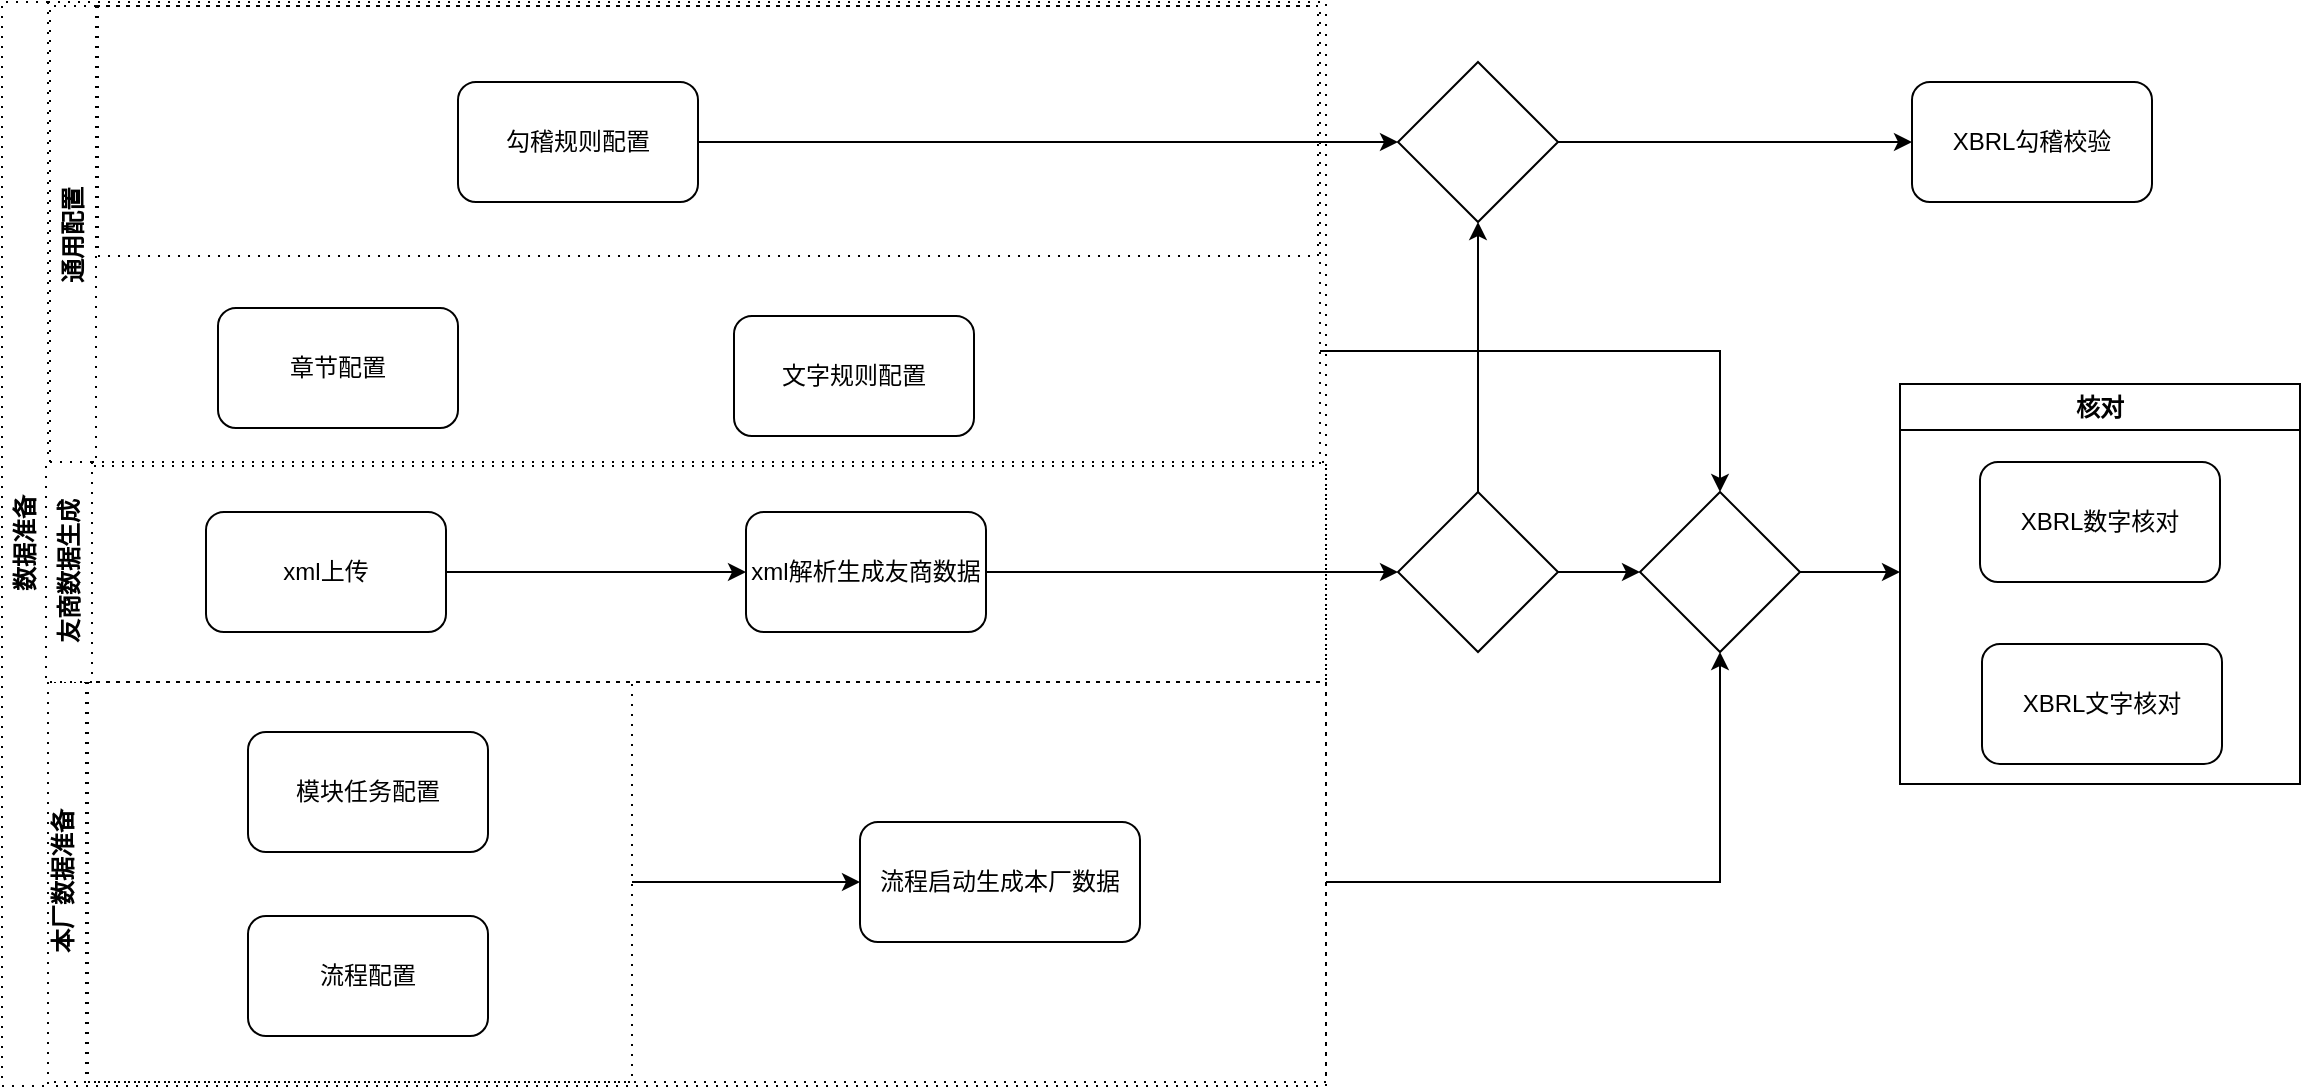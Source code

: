 <mxfile version="20.6.0" type="github">
  <diagram id="prtHgNgQTEPvFCAcTncT" name="Page-1">
    <mxGraphModel dx="1422" dy="786" grid="0" gridSize="10" guides="1" tooltips="1" connect="1" arrows="1" fold="1" page="1" pageScale="1" pageWidth="827" pageHeight="1169" math="0" shadow="0">
      <root>
        <mxCell id="0" />
        <mxCell id="1" parent="0" />
        <mxCell id="cc9nFWCGJF7RGaZk1ZOp-77" style="edgeStyle=orthogonalEdgeStyle;rounded=0;orthogonalLoop=1;jettySize=auto;html=1;entryX=0.5;entryY=0;entryDx=0;entryDy=0;exitX=1;exitY=0.75;exitDx=0;exitDy=0;" edge="1" parent="1" source="cc9nFWCGJF7RGaZk1ZOp-99" target="cc9nFWCGJF7RGaZk1ZOp-68">
          <mxGeometry relative="1" as="geometry">
            <mxPoint x="866" y="736" as="sourcePoint" />
          </mxGeometry>
        </mxCell>
        <mxCell id="cc9nFWCGJF7RGaZk1ZOp-53" value="本厂数据准备" style="swimlane;horizontal=0;whiteSpace=wrap;html=1;dashed=1;dashPattern=1 4;" vertex="1" parent="1">
          <mxGeometry x="94" y="400" width="643" height="200" as="geometry" />
        </mxCell>
        <mxCell id="cc9nFWCGJF7RGaZk1ZOp-65" value="流程启动生成本厂数据" style="rounded=1;whiteSpace=wrap;html=1;" vertex="1" parent="cc9nFWCGJF7RGaZk1ZOp-53">
          <mxGeometry x="410" y="70" width="140" height="60" as="geometry" />
        </mxCell>
        <mxCell id="cc9nFWCGJF7RGaZk1ZOp-74" style="edgeStyle=orthogonalEdgeStyle;rounded=0;orthogonalLoop=1;jettySize=auto;html=1;entryX=0.5;entryY=1;entryDx=0;entryDy=0;exitX=1;exitY=0.5;exitDx=0;exitDy=0;" edge="1" parent="1" source="cc9nFWCGJF7RGaZk1ZOp-53" target="cc9nFWCGJF7RGaZk1ZOp-68">
          <mxGeometry relative="1" as="geometry" />
        </mxCell>
        <mxCell id="cc9nFWCGJF7RGaZk1ZOp-83" style="edgeStyle=orthogonalEdgeStyle;rounded=0;orthogonalLoop=1;jettySize=auto;html=1;" edge="1" parent="1" source="cc9nFWCGJF7RGaZk1ZOp-68">
          <mxGeometry relative="1" as="geometry">
            <mxPoint x="1024" y="345" as="targetPoint" />
          </mxGeometry>
        </mxCell>
        <mxCell id="cc9nFWCGJF7RGaZk1ZOp-68" value="" style="rhombus;whiteSpace=wrap;html=1;" vertex="1" parent="1">
          <mxGeometry x="894" y="305" width="80" height="80" as="geometry" />
        </mxCell>
        <mxCell id="cc9nFWCGJF7RGaZk1ZOp-85" style="edgeStyle=orthogonalEdgeStyle;rounded=0;orthogonalLoop=1;jettySize=auto;html=1;entryX=0;entryY=0.5;entryDx=0;entryDy=0;" edge="1" parent="1" source="cc9nFWCGJF7RGaZk1ZOp-69" target="cc9nFWCGJF7RGaZk1ZOp-84">
          <mxGeometry relative="1" as="geometry" />
        </mxCell>
        <mxCell id="cc9nFWCGJF7RGaZk1ZOp-103" style="edgeStyle=orthogonalEdgeStyle;rounded=0;orthogonalLoop=1;jettySize=auto;html=1;" edge="1" parent="1" source="cc9nFWCGJF7RGaZk1ZOp-102" target="cc9nFWCGJF7RGaZk1ZOp-69">
          <mxGeometry relative="1" as="geometry" />
        </mxCell>
        <mxCell id="cc9nFWCGJF7RGaZk1ZOp-69" value="" style="rhombus;whiteSpace=wrap;html=1;" vertex="1" parent="1">
          <mxGeometry x="773" y="90" width="80" height="80" as="geometry" />
        </mxCell>
        <mxCell id="cc9nFWCGJF7RGaZk1ZOp-84" value="XBRL勾稽校验" style="rounded=1;whiteSpace=wrap;html=1;" vertex="1" parent="1">
          <mxGeometry x="1030" y="100" width="120" height="60" as="geometry" />
        </mxCell>
        <mxCell id="cc9nFWCGJF7RGaZk1ZOp-86" value="核对" style="swimlane;whiteSpace=wrap;html=1;" vertex="1" parent="1">
          <mxGeometry x="1024" y="251" width="200" height="200" as="geometry" />
        </mxCell>
        <mxCell id="cc9nFWCGJF7RGaZk1ZOp-87" value="XBRL数字核对" style="rounded=1;whiteSpace=wrap;html=1;" vertex="1" parent="cc9nFWCGJF7RGaZk1ZOp-86">
          <mxGeometry x="40" y="39" width="120" height="60" as="geometry" />
        </mxCell>
        <mxCell id="cc9nFWCGJF7RGaZk1ZOp-88" value="XBRL文字核对" style="rounded=1;whiteSpace=wrap;html=1;" vertex="1" parent="cc9nFWCGJF7RGaZk1ZOp-86">
          <mxGeometry x="41" y="130" width="120" height="60" as="geometry" />
        </mxCell>
        <mxCell id="cc9nFWCGJF7RGaZk1ZOp-93" value="数据准备" style="swimlane;horizontal=0;whiteSpace=wrap;html=1;dashed=1;dashPattern=1 4;" vertex="1" parent="1">
          <mxGeometry x="75" y="60" width="662" height="542" as="geometry" />
        </mxCell>
        <mxCell id="cc9nFWCGJF7RGaZk1ZOp-94" value="" style="swimlane;startSize=0;dashed=1;dashPattern=1 4;" vertex="1" parent="cc9nFWCGJF7RGaZk1ZOp-93">
          <mxGeometry x="43" y="340" width="272" height="200" as="geometry" />
        </mxCell>
        <mxCell id="cc9nFWCGJF7RGaZk1ZOp-95" value="模块任务配置" style="rounded=1;whiteSpace=wrap;html=1;" vertex="1" parent="cc9nFWCGJF7RGaZk1ZOp-94">
          <mxGeometry x="80" y="25" width="120" height="60" as="geometry" />
        </mxCell>
        <mxCell id="cc9nFWCGJF7RGaZk1ZOp-96" value="流程配置" style="rounded=1;whiteSpace=wrap;html=1;" vertex="1" parent="cc9nFWCGJF7RGaZk1ZOp-94">
          <mxGeometry x="80" y="117" width="120" height="60" as="geometry" />
        </mxCell>
        <mxCell id="cc9nFWCGJF7RGaZk1ZOp-99" value="通用配置" style="swimlane;horizontal=0;whiteSpace=wrap;html=1;dashed=1;dashPattern=1 4;" vertex="1" parent="cc9nFWCGJF7RGaZk1ZOp-93">
          <mxGeometry x="24" y="2" width="635" height="230" as="geometry" />
        </mxCell>
        <mxCell id="cc9nFWCGJF7RGaZk1ZOp-100" value="" style="swimlane;startSize=0;dashed=1;dashPattern=1 4;" vertex="1" parent="cc9nFWCGJF7RGaZk1ZOp-99">
          <mxGeometry x="24" width="610" height="125" as="geometry" />
        </mxCell>
        <mxCell id="cc9nFWCGJF7RGaZk1ZOp-54" value="勾稽规则配置" style="rounded=1;whiteSpace=wrap;html=1;" vertex="1" parent="cc9nFWCGJF7RGaZk1ZOp-100">
          <mxGeometry x="180" y="38" width="120" height="60" as="geometry" />
        </mxCell>
        <mxCell id="cc9nFWCGJF7RGaZk1ZOp-55" value="章节配置" style="rounded=1;whiteSpace=wrap;html=1;" vertex="1" parent="cc9nFWCGJF7RGaZk1ZOp-99">
          <mxGeometry x="84" y="151" width="120" height="60" as="geometry" />
        </mxCell>
        <mxCell id="cc9nFWCGJF7RGaZk1ZOp-58" value="文字规则配置" style="rounded=1;whiteSpace=wrap;html=1;" vertex="1" parent="cc9nFWCGJF7RGaZk1ZOp-99">
          <mxGeometry x="342" y="155" width="120" height="60" as="geometry" />
        </mxCell>
        <mxCell id="cc9nFWCGJF7RGaZk1ZOp-36" value="友商数据生成" style="swimlane;horizontal=0;whiteSpace=wrap;html=1;dashed=1;dashPattern=1 4;" vertex="1" parent="cc9nFWCGJF7RGaZk1ZOp-93">
          <mxGeometry x="22" y="230" width="640" height="110" as="geometry" />
        </mxCell>
        <mxCell id="cc9nFWCGJF7RGaZk1ZOp-66" style="edgeStyle=orthogonalEdgeStyle;rounded=0;orthogonalLoop=1;jettySize=auto;html=1;" edge="1" parent="cc9nFWCGJF7RGaZk1ZOp-36" source="cc9nFWCGJF7RGaZk1ZOp-56" target="cc9nFWCGJF7RGaZk1ZOp-59">
          <mxGeometry relative="1" as="geometry" />
        </mxCell>
        <mxCell id="cc9nFWCGJF7RGaZk1ZOp-56" value="xml上传" style="rounded=1;whiteSpace=wrap;html=1;" vertex="1" parent="cc9nFWCGJF7RGaZk1ZOp-36">
          <mxGeometry x="80" y="25" width="120" height="60" as="geometry" />
        </mxCell>
        <mxCell id="cc9nFWCGJF7RGaZk1ZOp-59" value="xml解析生成友商数据" style="rounded=1;whiteSpace=wrap;html=1;" vertex="1" parent="cc9nFWCGJF7RGaZk1ZOp-36">
          <mxGeometry x="350" y="25" width="120" height="60" as="geometry" />
        </mxCell>
        <mxCell id="cc9nFWCGJF7RGaZk1ZOp-97" style="edgeStyle=orthogonalEdgeStyle;rounded=0;orthogonalLoop=1;jettySize=auto;html=1;" edge="1" parent="1" source="cc9nFWCGJF7RGaZk1ZOp-94" target="cc9nFWCGJF7RGaZk1ZOp-65">
          <mxGeometry relative="1" as="geometry" />
        </mxCell>
        <mxCell id="cc9nFWCGJF7RGaZk1ZOp-106" style="edgeStyle=orthogonalEdgeStyle;rounded=0;orthogonalLoop=1;jettySize=auto;html=1;entryX=0;entryY=0.5;entryDx=0;entryDy=0;" edge="1" parent="1" source="cc9nFWCGJF7RGaZk1ZOp-102" target="cc9nFWCGJF7RGaZk1ZOp-68">
          <mxGeometry relative="1" as="geometry" />
        </mxCell>
        <mxCell id="cc9nFWCGJF7RGaZk1ZOp-102" value="" style="rhombus;whiteSpace=wrap;html=1;" vertex="1" parent="1">
          <mxGeometry x="773" y="305" width="80" height="80" as="geometry" />
        </mxCell>
        <mxCell id="cc9nFWCGJF7RGaZk1ZOp-104" style="edgeStyle=orthogonalEdgeStyle;rounded=0;orthogonalLoop=1;jettySize=auto;html=1;entryX=0;entryY=0.5;entryDx=0;entryDy=0;" edge="1" parent="1" source="cc9nFWCGJF7RGaZk1ZOp-54" target="cc9nFWCGJF7RGaZk1ZOp-69">
          <mxGeometry relative="1" as="geometry" />
        </mxCell>
        <mxCell id="cc9nFWCGJF7RGaZk1ZOp-105" style="edgeStyle=orthogonalEdgeStyle;rounded=0;orthogonalLoop=1;jettySize=auto;html=1;entryX=0;entryY=0.5;entryDx=0;entryDy=0;" edge="1" parent="1" source="cc9nFWCGJF7RGaZk1ZOp-59" target="cc9nFWCGJF7RGaZk1ZOp-102">
          <mxGeometry relative="1" as="geometry" />
        </mxCell>
      </root>
    </mxGraphModel>
  </diagram>
</mxfile>

